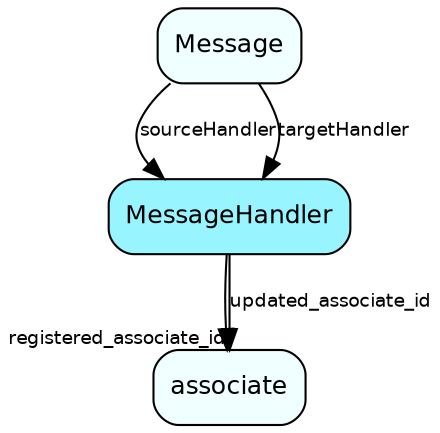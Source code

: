 digraph MessageHandler  {
node [shape = box style="rounded, filled" fontname = "Helvetica" fontsize = "12" ]
edge [fontname = "Helvetica" fontsize = "9"]

MessageHandler[fillcolor = "cadetblue1"]
associate[fillcolor = "azure1"]
Message[fillcolor = "azure1"]
MessageHandler -> associate [headlabel = "registered_associate_id"]
MessageHandler -> associate [label = "updated_associate_id"]
Message -> MessageHandler [label = "sourceHandler"]
Message -> MessageHandler [label = "targetHandler"]
}
